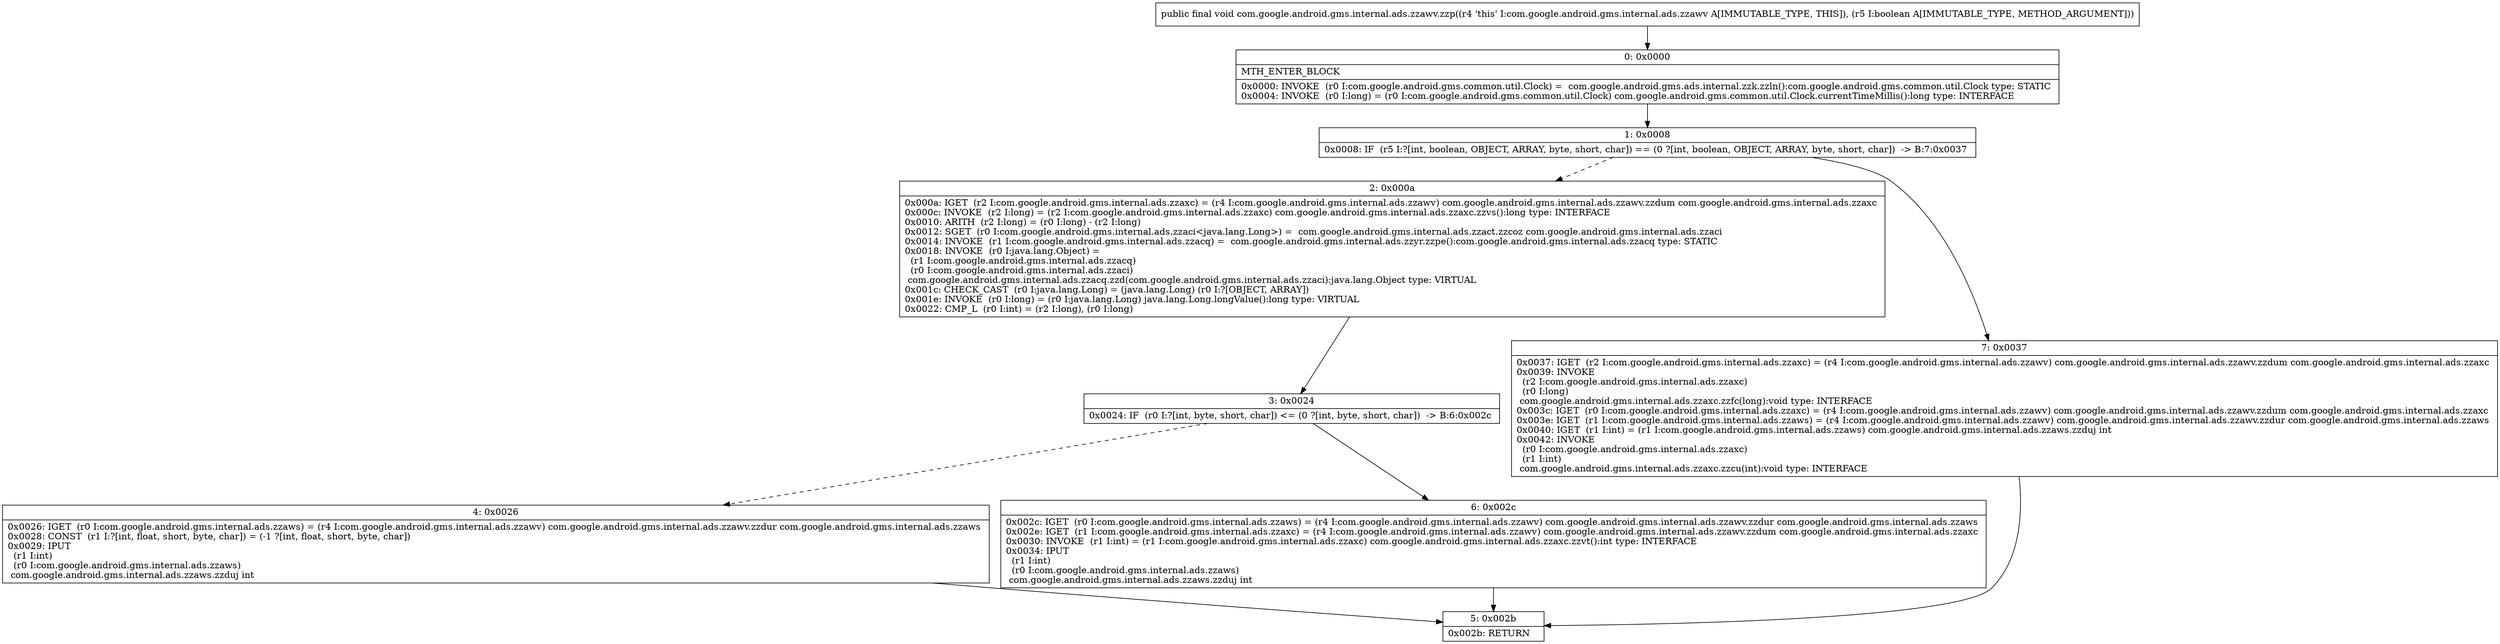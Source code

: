 digraph "CFG forcom.google.android.gms.internal.ads.zzawv.zzp(Z)V" {
Node_0 [shape=record,label="{0\:\ 0x0000|MTH_ENTER_BLOCK\l|0x0000: INVOKE  (r0 I:com.google.android.gms.common.util.Clock) =  com.google.android.gms.ads.internal.zzk.zzln():com.google.android.gms.common.util.Clock type: STATIC \l0x0004: INVOKE  (r0 I:long) = (r0 I:com.google.android.gms.common.util.Clock) com.google.android.gms.common.util.Clock.currentTimeMillis():long type: INTERFACE \l}"];
Node_1 [shape=record,label="{1\:\ 0x0008|0x0008: IF  (r5 I:?[int, boolean, OBJECT, ARRAY, byte, short, char]) == (0 ?[int, boolean, OBJECT, ARRAY, byte, short, char])  \-\> B:7:0x0037 \l}"];
Node_2 [shape=record,label="{2\:\ 0x000a|0x000a: IGET  (r2 I:com.google.android.gms.internal.ads.zzaxc) = (r4 I:com.google.android.gms.internal.ads.zzawv) com.google.android.gms.internal.ads.zzawv.zzdum com.google.android.gms.internal.ads.zzaxc \l0x000c: INVOKE  (r2 I:long) = (r2 I:com.google.android.gms.internal.ads.zzaxc) com.google.android.gms.internal.ads.zzaxc.zzvs():long type: INTERFACE \l0x0010: ARITH  (r2 I:long) = (r0 I:long) \- (r2 I:long) \l0x0012: SGET  (r0 I:com.google.android.gms.internal.ads.zzaci\<java.lang.Long\>) =  com.google.android.gms.internal.ads.zzact.zzcoz com.google.android.gms.internal.ads.zzaci \l0x0014: INVOKE  (r1 I:com.google.android.gms.internal.ads.zzacq) =  com.google.android.gms.internal.ads.zzyr.zzpe():com.google.android.gms.internal.ads.zzacq type: STATIC \l0x0018: INVOKE  (r0 I:java.lang.Object) = \l  (r1 I:com.google.android.gms.internal.ads.zzacq)\l  (r0 I:com.google.android.gms.internal.ads.zzaci)\l com.google.android.gms.internal.ads.zzacq.zzd(com.google.android.gms.internal.ads.zzaci):java.lang.Object type: VIRTUAL \l0x001c: CHECK_CAST  (r0 I:java.lang.Long) = (java.lang.Long) (r0 I:?[OBJECT, ARRAY]) \l0x001e: INVOKE  (r0 I:long) = (r0 I:java.lang.Long) java.lang.Long.longValue():long type: VIRTUAL \l0x0022: CMP_L  (r0 I:int) = (r2 I:long), (r0 I:long) \l}"];
Node_3 [shape=record,label="{3\:\ 0x0024|0x0024: IF  (r0 I:?[int, byte, short, char]) \<= (0 ?[int, byte, short, char])  \-\> B:6:0x002c \l}"];
Node_4 [shape=record,label="{4\:\ 0x0026|0x0026: IGET  (r0 I:com.google.android.gms.internal.ads.zzaws) = (r4 I:com.google.android.gms.internal.ads.zzawv) com.google.android.gms.internal.ads.zzawv.zzdur com.google.android.gms.internal.ads.zzaws \l0x0028: CONST  (r1 I:?[int, float, short, byte, char]) = (\-1 ?[int, float, short, byte, char]) \l0x0029: IPUT  \l  (r1 I:int)\l  (r0 I:com.google.android.gms.internal.ads.zzaws)\l com.google.android.gms.internal.ads.zzaws.zzduj int \l}"];
Node_5 [shape=record,label="{5\:\ 0x002b|0x002b: RETURN   \l}"];
Node_6 [shape=record,label="{6\:\ 0x002c|0x002c: IGET  (r0 I:com.google.android.gms.internal.ads.zzaws) = (r4 I:com.google.android.gms.internal.ads.zzawv) com.google.android.gms.internal.ads.zzawv.zzdur com.google.android.gms.internal.ads.zzaws \l0x002e: IGET  (r1 I:com.google.android.gms.internal.ads.zzaxc) = (r4 I:com.google.android.gms.internal.ads.zzawv) com.google.android.gms.internal.ads.zzawv.zzdum com.google.android.gms.internal.ads.zzaxc \l0x0030: INVOKE  (r1 I:int) = (r1 I:com.google.android.gms.internal.ads.zzaxc) com.google.android.gms.internal.ads.zzaxc.zzvt():int type: INTERFACE \l0x0034: IPUT  \l  (r1 I:int)\l  (r0 I:com.google.android.gms.internal.ads.zzaws)\l com.google.android.gms.internal.ads.zzaws.zzduj int \l}"];
Node_7 [shape=record,label="{7\:\ 0x0037|0x0037: IGET  (r2 I:com.google.android.gms.internal.ads.zzaxc) = (r4 I:com.google.android.gms.internal.ads.zzawv) com.google.android.gms.internal.ads.zzawv.zzdum com.google.android.gms.internal.ads.zzaxc \l0x0039: INVOKE  \l  (r2 I:com.google.android.gms.internal.ads.zzaxc)\l  (r0 I:long)\l com.google.android.gms.internal.ads.zzaxc.zzfc(long):void type: INTERFACE \l0x003c: IGET  (r0 I:com.google.android.gms.internal.ads.zzaxc) = (r4 I:com.google.android.gms.internal.ads.zzawv) com.google.android.gms.internal.ads.zzawv.zzdum com.google.android.gms.internal.ads.zzaxc \l0x003e: IGET  (r1 I:com.google.android.gms.internal.ads.zzaws) = (r4 I:com.google.android.gms.internal.ads.zzawv) com.google.android.gms.internal.ads.zzawv.zzdur com.google.android.gms.internal.ads.zzaws \l0x0040: IGET  (r1 I:int) = (r1 I:com.google.android.gms.internal.ads.zzaws) com.google.android.gms.internal.ads.zzaws.zzduj int \l0x0042: INVOKE  \l  (r0 I:com.google.android.gms.internal.ads.zzaxc)\l  (r1 I:int)\l com.google.android.gms.internal.ads.zzaxc.zzcu(int):void type: INTERFACE \l}"];
MethodNode[shape=record,label="{public final void com.google.android.gms.internal.ads.zzawv.zzp((r4 'this' I:com.google.android.gms.internal.ads.zzawv A[IMMUTABLE_TYPE, THIS]), (r5 I:boolean A[IMMUTABLE_TYPE, METHOD_ARGUMENT])) }"];
MethodNode -> Node_0;
Node_0 -> Node_1;
Node_1 -> Node_2[style=dashed];
Node_1 -> Node_7;
Node_2 -> Node_3;
Node_3 -> Node_4[style=dashed];
Node_3 -> Node_6;
Node_4 -> Node_5;
Node_6 -> Node_5;
Node_7 -> Node_5;
}

